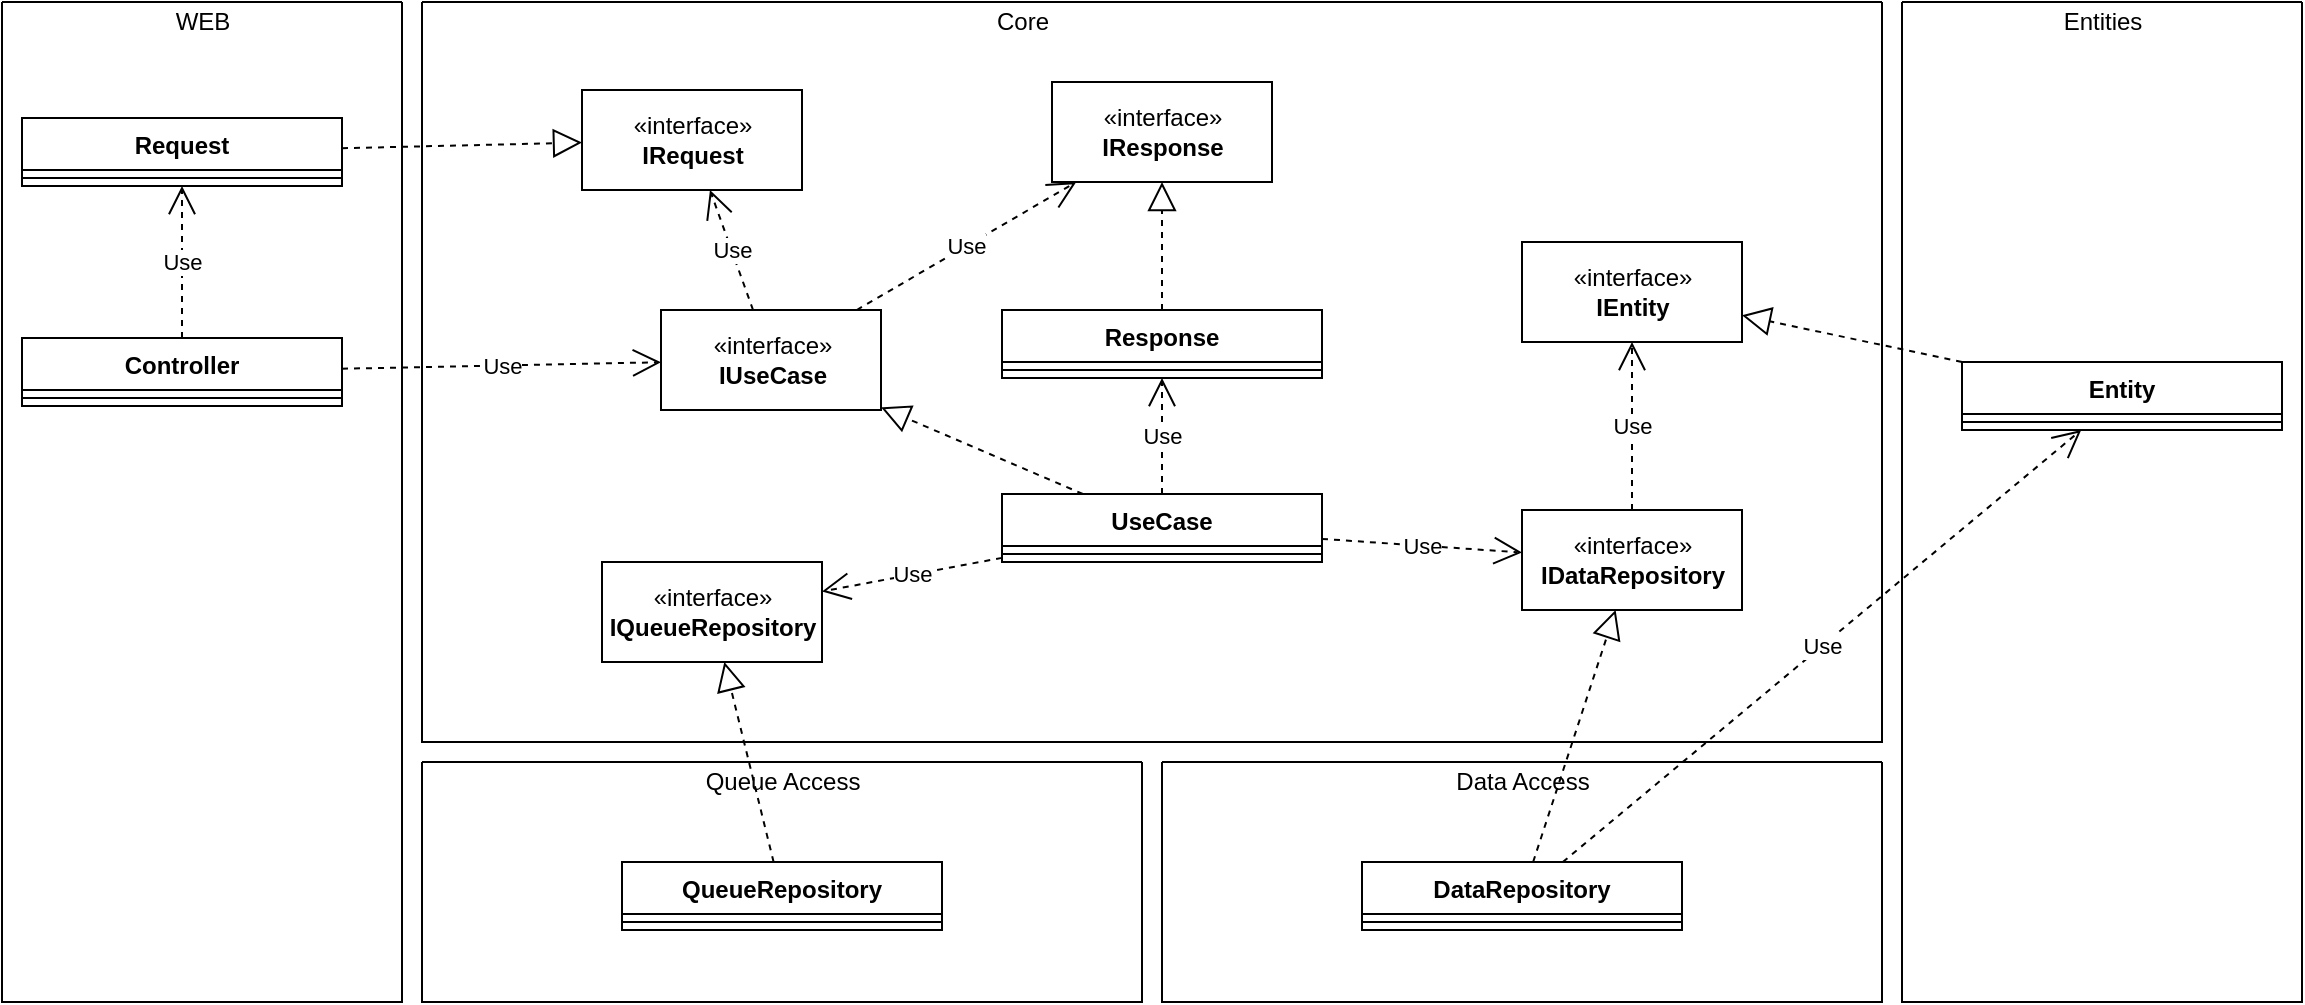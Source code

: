 <mxfile version="17.4.3" type="device"><diagram id="i6aKyzCm7J4k68fcMztW" name="Page-1"><mxGraphModel dx="3961" dy="2238" grid="1" gridSize="10" guides="1" tooltips="1" connect="1" arrows="1" fold="1" page="1" pageScale="1" pageWidth="827" pageHeight="1169" math="0" shadow="0"><root><mxCell id="0"/><mxCell id="1" parent="0"/><mxCell id="VEdqNghrMmrTpYzdxJet-87" value="" style="swimlane;startSize=0;" parent="1" vertex="1"><mxGeometry x="-1570" y="-840" width="200" height="500" as="geometry"/></mxCell><mxCell id="VEdqNghrMmrTpYzdxJet-88" value="WEB" style="text;html=1;align=center;verticalAlign=middle;resizable=0;points=[];autosize=1;strokeColor=none;fillColor=none;" parent="VEdqNghrMmrTpYzdxJet-87" vertex="1"><mxGeometry x="80" width="40" height="20" as="geometry"/></mxCell><mxCell id="VEdqNghrMmrTpYzdxJet-92" value="Controller" style="swimlane;fontStyle=1;align=center;verticalAlign=top;childLayout=stackLayout;horizontal=1;startSize=26;horizontalStack=0;resizeParent=1;resizeParentMax=0;resizeLast=0;collapsible=1;marginBottom=0;" parent="VEdqNghrMmrTpYzdxJet-87" vertex="1"><mxGeometry x="10" y="168" width="160" height="34" as="geometry"/></mxCell><mxCell id="VEdqNghrMmrTpYzdxJet-94" value="" style="line;strokeWidth=1;fillColor=none;align=left;verticalAlign=middle;spacingTop=-1;spacingLeft=3;spacingRight=3;rotatable=0;labelPosition=right;points=[];portConstraint=eastwest;" parent="VEdqNghrMmrTpYzdxJet-92" vertex="1"><mxGeometry y="26" width="160" height="8" as="geometry"/></mxCell><mxCell id="qIhywTroYnJvl-Z3BBJk-14" value="Request" style="swimlane;fontStyle=1;align=center;verticalAlign=top;childLayout=stackLayout;horizontal=1;startSize=26;horizontalStack=0;resizeParent=1;resizeParentMax=0;resizeLast=0;collapsible=1;marginBottom=0;" parent="VEdqNghrMmrTpYzdxJet-87" vertex="1"><mxGeometry x="10" y="58" width="160" height="34" as="geometry"/></mxCell><mxCell id="qIhywTroYnJvl-Z3BBJk-16" value="" style="line;strokeWidth=1;fillColor=none;align=left;verticalAlign=middle;spacingTop=-1;spacingLeft=3;spacingRight=3;rotatable=0;labelPosition=right;points=[];portConstraint=eastwest;" parent="qIhywTroYnJvl-Z3BBJk-14" vertex="1"><mxGeometry y="26" width="160" height="8" as="geometry"/></mxCell><mxCell id="qIhywTroYnJvl-Z3BBJk-18" value="Use" style="endArrow=open;endSize=12;dashed=1;html=1;rounded=0;" parent="VEdqNghrMmrTpYzdxJet-87" source="VEdqNghrMmrTpYzdxJet-92" target="qIhywTroYnJvl-Z3BBJk-14" edge="1"><mxGeometry width="160" relative="1" as="geometry"><mxPoint x="390" y="220" as="sourcePoint"/><mxPoint x="550" y="220" as="targetPoint"/></mxGeometry></mxCell><mxCell id="VEdqNghrMmrTpYzdxJet-89" value="" style="swimlane;startSize=0;" parent="1" vertex="1"><mxGeometry x="-1360" y="-840" width="730" height="370" as="geometry"/></mxCell><mxCell id="VEdqNghrMmrTpYzdxJet-97" value="Core" style="text;html=1;align=center;verticalAlign=middle;resizable=0;points=[];autosize=1;strokeColor=none;fillColor=none;" parent="VEdqNghrMmrTpYzdxJet-89" vertex="1"><mxGeometry x="280" width="40" height="20" as="geometry"/></mxCell><mxCell id="VEdqNghrMmrTpYzdxJet-99" value="«interface»&lt;br&gt;&lt;b&gt;IUseCase&lt;/b&gt;" style="html=1;" parent="VEdqNghrMmrTpYzdxJet-89" vertex="1"><mxGeometry x="119.5" y="154" width="110" height="50" as="geometry"/></mxCell><mxCell id="VEdqNghrMmrTpYzdxJet-100" value="UseCase" style="swimlane;fontStyle=1;align=center;verticalAlign=top;childLayout=stackLayout;horizontal=1;startSize=26;horizontalStack=0;resizeParent=1;resizeParentMax=0;resizeLast=0;collapsible=1;marginBottom=0;" parent="VEdqNghrMmrTpYzdxJet-89" vertex="1"><mxGeometry x="290" y="246" width="160" height="34" as="geometry"/></mxCell><mxCell id="VEdqNghrMmrTpYzdxJet-102" value="" style="line;strokeWidth=1;fillColor=none;align=left;verticalAlign=middle;spacingTop=-1;spacingLeft=3;spacingRight=3;rotatable=0;labelPosition=right;points=[];portConstraint=eastwest;" parent="VEdqNghrMmrTpYzdxJet-100" vertex="1"><mxGeometry y="26" width="160" height="8" as="geometry"/></mxCell><mxCell id="VEdqNghrMmrTpYzdxJet-105" value="" style="endArrow=block;dashed=1;endFill=0;endSize=12;html=1;rounded=0;" parent="VEdqNghrMmrTpYzdxJet-89" source="VEdqNghrMmrTpYzdxJet-100" target="VEdqNghrMmrTpYzdxJet-99" edge="1"><mxGeometry width="160" relative="1" as="geometry"><mxPoint x="247" y="294" as="sourcePoint"/><mxPoint x="407" y="294" as="targetPoint"/></mxGeometry></mxCell><mxCell id="VEdqNghrMmrTpYzdxJet-106" value="«interface»&lt;br&gt;&lt;b&gt;IDataRepository&lt;/b&gt;" style="html=1;" parent="VEdqNghrMmrTpYzdxJet-89" vertex="1"><mxGeometry x="550" y="254" width="110" height="50" as="geometry"/></mxCell><mxCell id="VEdqNghrMmrTpYzdxJet-107" value="Use" style="endArrow=open;endSize=12;dashed=1;html=1;rounded=0;" parent="VEdqNghrMmrTpYzdxJet-89" source="VEdqNghrMmrTpYzdxJet-100" target="VEdqNghrMmrTpYzdxJet-106" edge="1"><mxGeometry width="160" relative="1" as="geometry"><mxPoint x="475.08" y="117.12" as="sourcePoint"/><mxPoint x="547" y="24" as="targetPoint"/></mxGeometry></mxCell><mxCell id="VEdqNghrMmrTpYzdxJet-113" value="«interface»&lt;br&gt;&lt;b&gt;IEntity&lt;/b&gt;" style="html=1;" parent="VEdqNghrMmrTpYzdxJet-89" vertex="1"><mxGeometry x="550" y="120" width="110" height="50" as="geometry"/></mxCell><mxCell id="VEdqNghrMmrTpYzdxJet-114" value="Use" style="endArrow=open;endSize=12;dashed=1;html=1;rounded=0;" parent="VEdqNghrMmrTpYzdxJet-89" source="VEdqNghrMmrTpYzdxJet-106" target="VEdqNghrMmrTpYzdxJet-113" edge="1"><mxGeometry width="160" relative="1" as="geometry"><mxPoint x="460" y="200" as="sourcePoint"/><mxPoint x="620" y="200" as="targetPoint"/></mxGeometry></mxCell><mxCell id="qIhywTroYnJvl-Z3BBJk-2" value="«interface»&lt;br&gt;&lt;b&gt;IRequest&lt;/b&gt;" style="html=1;" parent="VEdqNghrMmrTpYzdxJet-89" vertex="1"><mxGeometry x="80" y="44" width="110" height="50" as="geometry"/></mxCell><mxCell id="qIhywTroYnJvl-Z3BBJk-3" value="Use" style="endArrow=open;endSize=12;dashed=1;html=1;rounded=0;" parent="VEdqNghrMmrTpYzdxJet-89" source="VEdqNghrMmrTpYzdxJet-99" target="qIhywTroYnJvl-Z3BBJk-2" edge="1"><mxGeometry width="160" relative="1" as="geometry"><mxPoint x="100" y="250" as="sourcePoint"/><mxPoint x="260" y="250" as="targetPoint"/></mxGeometry></mxCell><mxCell id="qIhywTroYnJvl-Z3BBJk-4" value="«interface»&lt;br&gt;&lt;b&gt;IResponse&lt;/b&gt;" style="html=1;" parent="VEdqNghrMmrTpYzdxJet-89" vertex="1"><mxGeometry x="315" y="40" width="110" height="50" as="geometry"/></mxCell><mxCell id="qIhywTroYnJvl-Z3BBJk-5" value="Use" style="endArrow=open;endSize=12;dashed=1;html=1;rounded=0;" parent="VEdqNghrMmrTpYzdxJet-89" source="VEdqNghrMmrTpYzdxJet-99" target="qIhywTroYnJvl-Z3BBJk-4" edge="1"><mxGeometry width="160" relative="1" as="geometry"><mxPoint x="387" y="244" as="sourcePoint"/><mxPoint x="547" y="244" as="targetPoint"/></mxGeometry></mxCell><mxCell id="qIhywTroYnJvl-Z3BBJk-6" value="Response" style="swimlane;fontStyle=1;align=center;verticalAlign=top;childLayout=stackLayout;horizontal=1;startSize=26;horizontalStack=0;resizeParent=1;resizeParentMax=0;resizeLast=0;collapsible=1;marginBottom=0;" parent="VEdqNghrMmrTpYzdxJet-89" vertex="1"><mxGeometry x="290" y="154" width="160" height="34" as="geometry"/></mxCell><mxCell id="qIhywTroYnJvl-Z3BBJk-8" value="" style="line;strokeWidth=1;fillColor=none;align=left;verticalAlign=middle;spacingTop=-1;spacingLeft=3;spacingRight=3;rotatable=0;labelPosition=right;points=[];portConstraint=eastwest;" parent="qIhywTroYnJvl-Z3BBJk-6" vertex="1"><mxGeometry y="26" width="160" height="8" as="geometry"/></mxCell><mxCell id="qIhywTroYnJvl-Z3BBJk-10" value="Use" style="endArrow=open;endSize=12;dashed=1;html=1;rounded=0;" parent="VEdqNghrMmrTpYzdxJet-89" source="VEdqNghrMmrTpYzdxJet-100" target="qIhywTroYnJvl-Z3BBJk-6" edge="1"><mxGeometry width="160" relative="1" as="geometry"><mxPoint x="447" y="214" as="sourcePoint"/><mxPoint x="607" y="214" as="targetPoint"/></mxGeometry></mxCell><mxCell id="qIhywTroYnJvl-Z3BBJk-13" value="" style="endArrow=block;dashed=1;endFill=0;endSize=12;html=1;rounded=0;" parent="VEdqNghrMmrTpYzdxJet-89" source="qIhywTroYnJvl-Z3BBJk-6" target="qIhywTroYnJvl-Z3BBJk-4" edge="1"><mxGeometry width="160" relative="1" as="geometry"><mxPoint x="367" y="334" as="sourcePoint"/><mxPoint x="527" y="334" as="targetPoint"/></mxGeometry></mxCell><mxCell id="nTVjDQ-tlVjGdM_8t1dZ-6" value="«interface»&lt;br&gt;&lt;b&gt;IQueueRepository&lt;/b&gt;" style="html=1;" vertex="1" parent="VEdqNghrMmrTpYzdxJet-89"><mxGeometry x="90" y="280" width="110" height="50" as="geometry"/></mxCell><mxCell id="nTVjDQ-tlVjGdM_8t1dZ-7" value="Use" style="endArrow=open;endSize=12;dashed=1;html=1;rounded=0;" edge="1" parent="VEdqNghrMmrTpYzdxJet-89" source="VEdqNghrMmrTpYzdxJet-100" target="nTVjDQ-tlVjGdM_8t1dZ-6"><mxGeometry width="160" relative="1" as="geometry"><mxPoint x="240" y="340" as="sourcePoint"/><mxPoint x="400" y="340" as="targetPoint"/></mxGeometry></mxCell><mxCell id="VEdqNghrMmrTpYzdxJet-90" value="" style="swimlane;startSize=0;" parent="1" vertex="1"><mxGeometry x="-990" y="-460" width="360" height="120" as="geometry"/></mxCell><mxCell id="VEdqNghrMmrTpYzdxJet-96" value="Data Access" style="text;html=1;align=center;verticalAlign=middle;resizable=0;points=[];autosize=1;strokeColor=none;fillColor=none;" parent="VEdqNghrMmrTpYzdxJet-90" vertex="1"><mxGeometry x="140" width="80" height="20" as="geometry"/></mxCell><mxCell id="VEdqNghrMmrTpYzdxJet-108" value="DataRepository" style="swimlane;fontStyle=1;align=center;verticalAlign=top;childLayout=stackLayout;horizontal=1;startSize=26;horizontalStack=0;resizeParent=1;resizeParentMax=0;resizeLast=0;collapsible=1;marginBottom=0;" parent="VEdqNghrMmrTpYzdxJet-90" vertex="1"><mxGeometry x="100" y="50" width="160" height="34" as="geometry"/></mxCell><mxCell id="VEdqNghrMmrTpYzdxJet-110" value="" style="line;strokeWidth=1;fillColor=none;align=left;verticalAlign=middle;spacingTop=-1;spacingLeft=3;spacingRight=3;rotatable=0;labelPosition=right;points=[];portConstraint=eastwest;" parent="VEdqNghrMmrTpYzdxJet-108" vertex="1"><mxGeometry y="26" width="160" height="8" as="geometry"/></mxCell><mxCell id="VEdqNghrMmrTpYzdxJet-91" value="" style="swimlane;startSize=0;" parent="1" vertex="1"><mxGeometry x="-620" y="-840" width="200" height="500" as="geometry"/></mxCell><mxCell id="VEdqNghrMmrTpYzdxJet-98" value="Entities" style="text;html=1;align=center;verticalAlign=middle;resizable=0;points=[];autosize=1;strokeColor=none;fillColor=none;" parent="VEdqNghrMmrTpYzdxJet-91" vertex="1"><mxGeometry x="75" width="50" height="20" as="geometry"/></mxCell><mxCell id="VEdqNghrMmrTpYzdxJet-115" value="Entity" style="swimlane;fontStyle=1;align=center;verticalAlign=top;childLayout=stackLayout;horizontal=1;startSize=26;horizontalStack=0;resizeParent=1;resizeParentMax=0;resizeLast=0;collapsible=1;marginBottom=0;" parent="VEdqNghrMmrTpYzdxJet-91" vertex="1"><mxGeometry x="30" y="180" width="160" height="34" as="geometry"/></mxCell><mxCell id="VEdqNghrMmrTpYzdxJet-117" value="" style="line;strokeWidth=1;fillColor=none;align=left;verticalAlign=middle;spacingTop=-1;spacingLeft=3;spacingRight=3;rotatable=0;labelPosition=right;points=[];portConstraint=eastwest;" parent="VEdqNghrMmrTpYzdxJet-115" vertex="1"><mxGeometry y="26" width="160" height="8" as="geometry"/></mxCell><mxCell id="VEdqNghrMmrTpYzdxJet-104" value="Use" style="endArrow=open;endSize=12;dashed=1;html=1;rounded=0;" parent="1" source="VEdqNghrMmrTpYzdxJet-92" target="VEdqNghrMmrTpYzdxJet-99" edge="1"><mxGeometry width="160" relative="1" as="geometry"><mxPoint x="-1210" y="-620" as="sourcePoint"/><mxPoint x="-1050" y="-620" as="targetPoint"/></mxGeometry></mxCell><mxCell id="VEdqNghrMmrTpYzdxJet-112" value="" style="endArrow=block;dashed=1;endFill=0;endSize=12;html=1;rounded=0;" parent="1" source="VEdqNghrMmrTpYzdxJet-108" target="VEdqNghrMmrTpYzdxJet-106" edge="1"><mxGeometry width="160" relative="1" as="geometry"><mxPoint x="-880" y="-510" as="sourcePoint"/><mxPoint x="-720" y="-510" as="targetPoint"/></mxGeometry></mxCell><mxCell id="VEdqNghrMmrTpYzdxJet-119" value="Use" style="endArrow=open;endSize=12;dashed=1;html=1;rounded=0;" parent="1" source="VEdqNghrMmrTpYzdxJet-108" target="VEdqNghrMmrTpYzdxJet-115" edge="1"><mxGeometry width="160" relative="1" as="geometry"><mxPoint x="-810" y="-300" as="sourcePoint"/><mxPoint x="-650" y="-300" as="targetPoint"/></mxGeometry></mxCell><mxCell id="VEdqNghrMmrTpYzdxJet-120" value="" style="endArrow=block;dashed=1;endFill=0;endSize=12;html=1;rounded=0;" parent="1" source="VEdqNghrMmrTpYzdxJet-115" target="VEdqNghrMmrTpYzdxJet-113" edge="1"><mxGeometry width="160" relative="1" as="geometry"><mxPoint x="-640" y="-660" as="sourcePoint"/><mxPoint x="-480" y="-660" as="targetPoint"/></mxGeometry></mxCell><mxCell id="qIhywTroYnJvl-Z3BBJk-19" value="" style="endArrow=block;dashed=1;endFill=0;endSize=12;html=1;rounded=0;" parent="1" source="qIhywTroYnJvl-Z3BBJk-14" target="qIhywTroYnJvl-Z3BBJk-2" edge="1"><mxGeometry width="160" relative="1" as="geometry"><mxPoint x="-940" y="-620" as="sourcePoint"/><mxPoint x="-780" y="-620" as="targetPoint"/></mxGeometry></mxCell><mxCell id="nTVjDQ-tlVjGdM_8t1dZ-2" value="" style="swimlane;startSize=0;" vertex="1" parent="1"><mxGeometry x="-1360" y="-460" width="360" height="120" as="geometry"/></mxCell><mxCell id="nTVjDQ-tlVjGdM_8t1dZ-3" value="Queue Access" style="text;html=1;align=center;verticalAlign=middle;resizable=0;points=[];autosize=1;strokeColor=none;fillColor=none;" vertex="1" parent="nTVjDQ-tlVjGdM_8t1dZ-2"><mxGeometry x="135" width="90" height="20" as="geometry"/></mxCell><mxCell id="nTVjDQ-tlVjGdM_8t1dZ-4" value="QueueRepository" style="swimlane;fontStyle=1;align=center;verticalAlign=top;childLayout=stackLayout;horizontal=1;startSize=26;horizontalStack=0;resizeParent=1;resizeParentMax=0;resizeLast=0;collapsible=1;marginBottom=0;" vertex="1" parent="nTVjDQ-tlVjGdM_8t1dZ-2"><mxGeometry x="100" y="50" width="160" height="34" as="geometry"/></mxCell><mxCell id="nTVjDQ-tlVjGdM_8t1dZ-5" value="" style="line;strokeWidth=1;fillColor=none;align=left;verticalAlign=middle;spacingTop=-1;spacingLeft=3;spacingRight=3;rotatable=0;labelPosition=right;points=[];portConstraint=eastwest;" vertex="1" parent="nTVjDQ-tlVjGdM_8t1dZ-4"><mxGeometry y="26" width="160" height="8" as="geometry"/></mxCell><mxCell id="nTVjDQ-tlVjGdM_8t1dZ-8" value="" style="endArrow=block;dashed=1;endFill=0;endSize=12;html=1;rounded=0;" edge="1" parent="1" source="nTVjDQ-tlVjGdM_8t1dZ-4" target="nTVjDQ-tlVjGdM_8t1dZ-6"><mxGeometry width="160" relative="1" as="geometry"><mxPoint x="-1370" y="-310" as="sourcePoint"/><mxPoint x="-1210" y="-310" as="targetPoint"/></mxGeometry></mxCell></root></mxGraphModel></diagram></mxfile>
